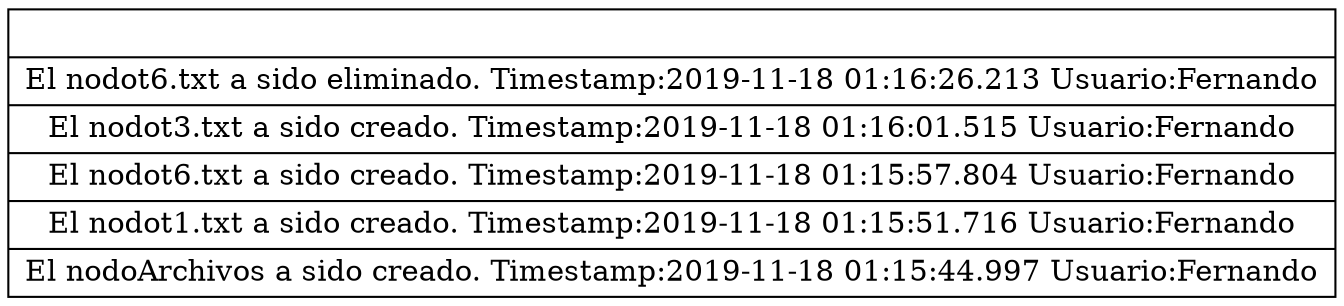 digraph firsGraph{
node [shape=record];
rankdir=LR;
nodoe_A [shape=record    label="|El nodot6.txt a sido eliminado. Timestamp:2019-11-18 01:16:26.213 Usuario:Fernando|El nodot3.txt a sido creado. Timestamp:2019-11-18 01:16:01.515 Usuario:Fernando|El nodot6.txt a sido creado. Timestamp:2019-11-18 01:15:57.804 Usuario:Fernando|El nodot1.txt a sido creado. Timestamp:2019-11-18 01:15:51.716 Usuario:Fernando|El nodoArchivos a sido creado. Timestamp:2019-11-18 01:15:44.997 Usuario:Fernando"];
}
